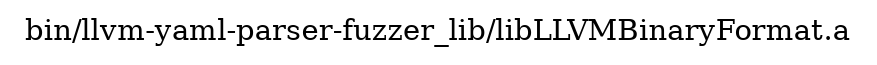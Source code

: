 digraph "bin/llvm-yaml-parser-fuzzer_lib/libLLVMBinaryFormat.a" {
	label="bin/llvm-yaml-parser-fuzzer_lib/libLLVMBinaryFormat.a";
	rankdir=LR;

}
